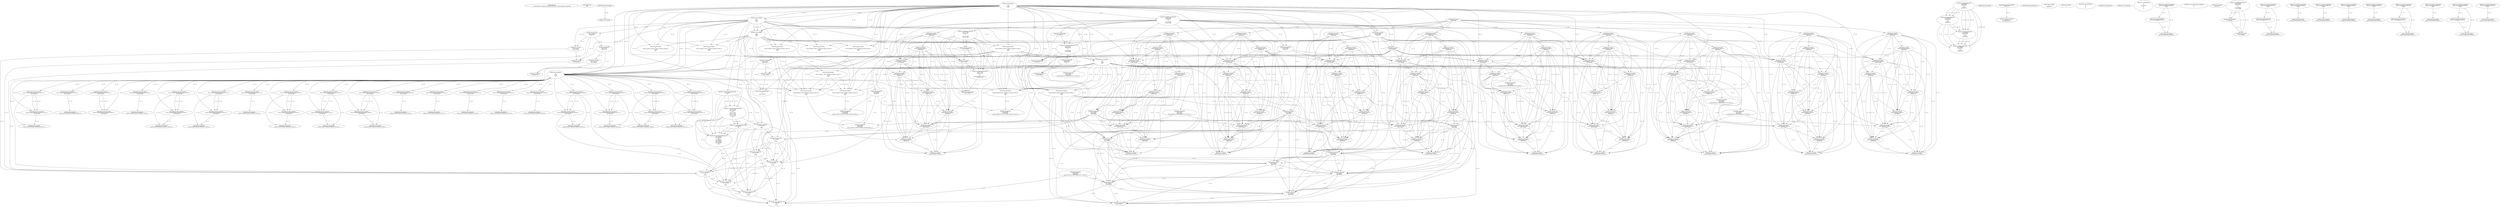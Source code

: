 // Global SCDG with merge call
digraph {
	0 [label="268454688.main
525a7094076dc7ccffe9d315859d5ca54a9c19511500e81dafc640cc14462569"]
	1 [label="268454699.Sleep
1000"]
	2 [label="268450908.GetProcessHeap
"]
	3 [label="268465424.VirtualAlloc
0
128
12288
4"]
	4 [label="268465190.RegOpenKeyExW
2147483650
268501000
0
131097
2147417172"]
	5 [label="268465223.RegQueryValueExW
2147417376
268500984
0
0
3221762048
2147417188"]
	3 -> 5 [label="(0-->5)"]
	6 [label="268465254.GetLastError
"]
	7 [label="268465263.RegCloseKey
2147417376"]
	5 -> 7 [label="(1-->1)"]
	8 [label="268465489.wsprintfW
3221762048
268500964
0"]
	3 -> 8 [label="(0-->1)"]
	5 -> 8 [label="(5-->1)"]
	9 [label="268466183.VirtualAlloc
0
1024
12288
4"]
	3 -> 9 [label="(3-->3)"]
	3 -> 9 [label="(4-->4)"]
	10 [label="268466202.VirtualAlloc
0
3596
12288
4"]
	3 -> 10 [label="(3-->3)"]
	9 -> 10 [label="(3-->3)"]
	3 -> 10 [label="(4-->4)"]
	9 -> 10 [label="(4-->4)"]
	11 [label="268466212.GetWindowsDirectoryW
3221770240
256"]
	10 -> 11 [label="(0-->1)"]
	12 [label="268466270.GetVolumeInformationW
3221770240
3221770752
256
3221771776
3221771784
3221771780
3221771264
256"]
	10 -> 12 [label="(0-->1)"]
	11 -> 12 [label="(1-->1)"]
	11 -> 12 [label="(2-->3)"]
	11 -> 12 [label="(2-->8)"]
	13 [label="268465190.RegOpenKeyExW
2147483650
268501632
0
131097
2147417172"]
	4 -> 13 [label="(1-->1)"]
	4 -> 13 [label="(4-->4)"]
	4 -> 13 [label="(5-->5)"]
	14 [label="268466376.wsprintfW
3221766144
268501204
0"]
	9 -> 14 [label="(0-->1)"]
	15 [label="268466397.lstrcatW
3221766144
3221771788"]
	9 -> 15 [label="(0-->1)"]
	14 -> 15 [label="(1-->1)"]
	16 [label="268466409.GetModuleHandleW
268501752"]
	17 [label="268466416.GetProcAddress
270536744
RtlComputeCrc32"]
	16 -> 17 [label="(0-->1)"]
	18 [label="268466432.lstrlenW
3221766144"]
	9 -> 18 [label="(0-->1)"]
	14 -> 18 [label="(1-->1)"]
	15 -> 18 [label="(1-->1)"]
	19 [label="268466449.RtlComputeCrc32
"]
	20 [label="268466481.VirtualFree
3221770240
0
32768"]
	10 -> 20 [label="(0-->1)"]
	11 -> 20 [label="(1-->1)"]
	12 -> 20 [label="(1-->1)"]
	21 [label="268464882.lstrlenW
3221762048"]
	3 -> 21 [label="(0-->1)"]
	5 -> 21 [label="(5-->1)"]
	8 -> 21 [label="(1-->1)"]
	22 [label="268464893.lstrlenW
268497860"]
	23 [label="268453932.VirtualAlloc
0
retval_lstrlenW_32895_32_retval_lstrlenW_32892_32
12288
64"]
	3 -> 23 [label="(3-->3)"]
	9 -> 23 [label="(3-->3)"]
	10 -> 23 [label="(3-->3)"]
	24 [label="268453967.lstrcpyW
0
268497976"]
	25 [label="268453974.lstrlenW
0"]
	26 [label="268464425.lstrcatW
retval_lstrlenW_32975_32
268497860"]
	22 -> 26 [label="(1-->2)"]
	27 [label="268464433.lstrcatW
retval_lstrlenW_32975_32
268500944"]
	26 -> 27 [label="(1-->1)"]
	28 [label="268464439.lstrcatW
retval_lstrlenW_32975_32
3221762048"]
	26 -> 28 [label="(1-->1)"]
	27 -> 28 [label="(1-->1)"]
	3 -> 28 [label="(0-->2)"]
	5 -> 28 [label="(5-->2)"]
	8 -> 28 [label="(1-->2)"]
	21 -> 28 [label="(1-->2)"]
	29 [label="268464447.lstrcatW
retval_lstrlenW_32975_32
268500948"]
	26 -> 29 [label="(1-->1)"]
	27 -> 29 [label="(1-->1)"]
	28 -> 29 [label="(1-->1)"]
	30 [label="268464636.VirtualAlloc
0
66
12288
64"]
	3 -> 30 [label="(3-->3)"]
	9 -> 30 [label="(3-->3)"]
	10 -> 30 [label="(3-->3)"]
	23 -> 30 [label="(3-->3)"]
	23 -> 30 [label="(4-->4)"]
	31 [label="268464679.wsprintfW
3221778432
268500964
3221774336"]
	30 -> 31 [label="(0-->1)"]
	8 -> 31 [label="(2-->2)"]
	23 -> 31 [label="(0-->3)"]
	32 [label="268464692.lstrcatW
retval_lstrlenW_32975_32
268497764"]
	26 -> 32 [label="(1-->1)"]
	27 -> 32 [label="(1-->1)"]
	28 -> 32 [label="(1-->1)"]
	29 -> 32 [label="(1-->1)"]
	33 [label="268464700.lstrcatW
retval_lstrlenW_32975_32
268500944"]
	26 -> 33 [label="(1-->1)"]
	27 -> 33 [label="(1-->1)"]
	28 -> 33 [label="(1-->1)"]
	29 -> 33 [label="(1-->1)"]
	32 -> 33 [label="(1-->1)"]
	27 -> 33 [label="(2-->2)"]
	34 [label="268464706.lstrcatW
retval_lstrlenW_32975_32
3221778432"]
	26 -> 34 [label="(1-->1)"]
	27 -> 34 [label="(1-->1)"]
	28 -> 34 [label="(1-->1)"]
	29 -> 34 [label="(1-->1)"]
	32 -> 34 [label="(1-->1)"]
	33 -> 34 [label="(1-->1)"]
	30 -> 34 [label="(0-->2)"]
	31 -> 34 [label="(1-->2)"]
	35 [label="268464714.lstrcatW
retval_lstrlenW_32975_32
268500948"]
	26 -> 35 [label="(1-->1)"]
	27 -> 35 [label="(1-->1)"]
	28 -> 35 [label="(1-->1)"]
	29 -> 35 [label="(1-->1)"]
	32 -> 35 [label="(1-->1)"]
	33 -> 35 [label="(1-->1)"]
	34 -> 35 [label="(1-->1)"]
	29 -> 35 [label="(2-->2)"]
	36 [label="268464726.VirtualFree
3221778432
0
32768"]
	30 -> 36 [label="(0-->1)"]
	31 -> 36 [label="(1-->1)"]
	34 -> 36 [label="(2-->1)"]
	20 -> 36 [label="(3-->3)"]
	37 [label="268464767.lstrlenW
retval_lstrlenW_32975_32"]
	26 -> 37 [label="(1-->1)"]
	27 -> 37 [label="(1-->1)"]
	28 -> 37 [label="(1-->1)"]
	29 -> 37 [label="(1-->1)"]
	32 -> 37 [label="(1-->1)"]
	33 -> 37 [label="(1-->1)"]
	34 -> 37 [label="(1-->1)"]
	35 -> 37 [label="(1-->1)"]
	38 [label="268453998.CreateMutexW
0
0
0"]
	39 [label="268454010.GetLastError
"]
	40 [label="268454017.GetLastError
"]
	41 [label="268454043.VirtualFree
3221774336
0
32768"]
	23 -> 41 [label="(0-->1)"]
	31 -> 41 [label="(3-->1)"]
	20 -> 41 [label="(3-->3)"]
	36 -> 41 [label="(3-->3)"]
	42 [label="268467629.VirtualFree
3221762048
0
32768"]
	3 -> 42 [label="(0-->1)"]
	5 -> 42 [label="(5-->1)"]
	8 -> 42 [label="(1-->1)"]
	21 -> 42 [label="(1-->1)"]
	28 -> 42 [label="(2-->1)"]
	20 -> 42 [label="(3-->3)"]
	36 -> 42 [label="(3-->3)"]
	41 -> 42 [label="(3-->3)"]
	43 [label="268467737.VirtualFree
3221766144
0
32768"]
	9 -> 43 [label="(0-->1)"]
	14 -> 43 [label="(1-->1)"]
	15 -> 43 [label="(1-->1)"]
	18 -> 43 [label="(1-->1)"]
	20 -> 43 [label="(3-->3)"]
	36 -> 43 [label="(3-->3)"]
	41 -> 43 [label="(3-->3)"]
	42 -> 43 [label="(3-->3)"]
	44 [label="268454737.CreateThread
0
0
268447024
0
0
0"]
	45 [label="268454761.WaitForSingleObject
retval_CreateThread_33992_32
5000"]
	46 [label="268454780.TerminateThread
retval_CreateThread_33992_32
0"]
	45 -> 46 [label="(1-->1)"]
	47 [label="268454790.CloseHandle
retval_CreateThread_33992_32"]
	45 -> 47 [label="(1-->1)"]
	46 -> 47 [label="(1-->1)"]
	48 [label="268454450.CreateToolhelp32Snapshot
2
0"]
	49 [label="268454476.VirtualAlloc
0
556
12288
4"]
	3 -> 49 [label="(3-->3)"]
	9 -> 49 [label="(3-->3)"]
	10 -> 49 [label="(3-->3)"]
	23 -> 49 [label="(3-->3)"]
	30 -> 49 [label="(3-->3)"]
	3 -> 49 [label="(4-->4)"]
	9 -> 49 [label="(4-->4)"]
	10 -> 49 [label="(4-->4)"]
	50 [label="268454501.Process32FirstW
retval_CreateToolhelp32Snapshot_34456_32
3221782528"]
	49 -> 50 [label="(0-->2)"]
	51 [label="268454533.lstrcmpiW
"]
	2 -> 51 [label="(0-->0)"]
	52 [label="268454602.Process32NextW
retval_CreateToolhelp32Snapshot_34456_32
3221782528"]
	50 -> 52 [label="(1-->1)"]
	49 -> 52 [label="(0-->2)"]
	50 -> 52 [label="(2-->2)"]
	53 [label="268454627.VirtualFree
3221782528
0
32768"]
	49 -> 53 [label="(0-->1)"]
	50 -> 53 [label="(2-->1)"]
	52 -> 53 [label="(2-->1)"]
	20 -> 53 [label="(3-->3)"]
	36 -> 53 [label="(3-->3)"]
	41 -> 53 [label="(3-->3)"]
	42 -> 53 [label="(3-->3)"]
	43 -> 53 [label="(3-->3)"]
	54 [label="268454634.CloseHandle
retval_CreateToolhelp32Snapshot_34456_32"]
	50 -> 54 [label="(1-->1)"]
	52 -> 54 [label="(1-->1)"]
	55 [label="268465190.RegOpenKeyExW
2147483650
268501000
0
131097
2147417052"]
	4 -> 55 [label="(1-->1)"]
	13 -> 55 [label="(1-->1)"]
	4 -> 55 [label="(2-->2)"]
	4 -> 55 [label="(4-->4)"]
	13 -> 55 [label="(4-->4)"]
	56 [label="268465223.RegQueryValueExW
2147417376
268500984
0
0
3221786624
2147417068"]
	5 -> 56 [label="(1-->1)"]
	7 -> 56 [label="(1-->1)"]
	5 -> 56 [label="(2-->2)"]
	57 [label="268465239.RegCloseKey
2147417376"]
	5 -> 57 [label="(1-->1)"]
	7 -> 57 [label="(1-->1)"]
	56 -> 57 [label="(1-->1)"]
	58 [label="268465489.wsprintfW
3221786624
268501104
0"]
	56 -> 58 [label="(5-->1)"]
	59 [label="268466212.GetWindowsDirectoryW
3221794816
256"]
	11 -> 59 [label="(2-->2)"]
	12 -> 59 [label="(3-->2)"]
	12 -> 59 [label="(8-->2)"]
	60 [label="268466270.GetVolumeInformationW
3221794816
3221795328
256
3221796352
3221796360
3221796356
3221795840
256"]
	59 -> 60 [label="(1-->1)"]
	11 -> 60 [label="(2-->3)"]
	12 -> 60 [label="(3-->3)"]
	12 -> 60 [label="(8-->3)"]
	59 -> 60 [label="(2-->3)"]
	11 -> 60 [label="(2-->8)"]
	12 -> 60 [label="(3-->8)"]
	12 -> 60 [label="(8-->8)"]
	59 -> 60 [label="(2-->8)"]
	61 [label="268465190.RegOpenKeyExW
2147483650
268501632
0
131097
2147417052"]
	4 -> 61 [label="(1-->1)"]
	13 -> 61 [label="(1-->1)"]
	55 -> 61 [label="(1-->1)"]
	13 -> 61 [label="(2-->2)"]
	4 -> 61 [label="(4-->4)"]
	13 -> 61 [label="(4-->4)"]
	55 -> 61 [label="(4-->4)"]
	55 -> 61 [label="(5-->5)"]
	62 [label="268466376.wsprintfW
3221790720
268501204
0"]
	14 -> 62 [label="(2-->2)"]
	63 [label="268466397.lstrcatW
3221790720
3221796364"]
	62 -> 63 [label="(1-->1)"]
	64 [label="268466432.lstrlenW
3221790720"]
	62 -> 64 [label="(1-->1)"]
	63 -> 64 [label="(1-->1)"]
	65 [label="268466481.VirtualFree
3221794816
0
32768"]
	59 -> 65 [label="(1-->1)"]
	60 -> 65 [label="(1-->1)"]
	20 -> 65 [label="(3-->3)"]
	36 -> 65 [label="(3-->3)"]
	41 -> 65 [label="(3-->3)"]
	42 -> 65 [label="(3-->3)"]
	43 -> 65 [label="(3-->3)"]
	53 -> 65 [label="(3-->3)"]
	66 [label="268464882.lstrlenW
3221786624"]
	56 -> 66 [label="(5-->1)"]
	58 -> 66 [label="(1-->1)"]
	67 [label="268452641.VirtualAlloc
0
retval_lstrlenW_39956_32_retval_lstrlenW_39958_32
12288
64"]
	3 -> 67 [label="(3-->3)"]
	9 -> 67 [label="(3-->3)"]
	10 -> 67 [label="(3-->3)"]
	23 -> 67 [label="(3-->3)"]
	30 -> 67 [label="(3-->3)"]
	49 -> 67 [label="(3-->3)"]
	23 -> 67 [label="(4-->4)"]
	30 -> 67 [label="(4-->4)"]
	68 [label="268464425.lstrcatW
3221798912
268497860"]
	67 -> 68 [label="(0-->1)"]
	22 -> 68 [label="(1-->2)"]
	26 -> 68 [label="(2-->2)"]
	69 [label="268464433.lstrcatW
3221798912
268500944"]
	67 -> 69 [label="(0-->1)"]
	68 -> 69 [label="(1-->1)"]
	27 -> 69 [label="(2-->2)"]
	33 -> 69 [label="(2-->2)"]
	70 [label="268464439.lstrcatW
3221798912
3221786624"]
	67 -> 70 [label="(0-->1)"]
	68 -> 70 [label="(1-->1)"]
	69 -> 70 [label="(1-->1)"]
	56 -> 70 [label="(5-->2)"]
	58 -> 70 [label="(1-->2)"]
	66 -> 70 [label="(1-->2)"]
	71 [label="268464447.lstrcatW
3221798912
268500948"]
	67 -> 71 [label="(0-->1)"]
	68 -> 71 [label="(1-->1)"]
	69 -> 71 [label="(1-->1)"]
	70 -> 71 [label="(1-->1)"]
	29 -> 71 [label="(2-->2)"]
	35 -> 71 [label="(2-->2)"]
	72 [label="268464662.wsprintfW
3221803008
268500952
unconstrained_ret_RtlComputeCrc32_39945_32"]
	73 [label="268464692.lstrcatW
3221798912
268497764"]
	67 -> 73 [label="(0-->1)"]
	68 -> 73 [label="(1-->1)"]
	69 -> 73 [label="(1-->1)"]
	70 -> 73 [label="(1-->1)"]
	71 -> 73 [label="(1-->1)"]
	32 -> 73 [label="(2-->2)"]
	74 [label="268464700.lstrcatW
3221798912
268500944"]
	67 -> 74 [label="(0-->1)"]
	68 -> 74 [label="(1-->1)"]
	69 -> 74 [label="(1-->1)"]
	70 -> 74 [label="(1-->1)"]
	71 -> 74 [label="(1-->1)"]
	73 -> 74 [label="(1-->1)"]
	27 -> 74 [label="(2-->2)"]
	33 -> 74 [label="(2-->2)"]
	69 -> 74 [label="(2-->2)"]
	75 [label="268464706.lstrcatW
3221798912
3221803008"]
	67 -> 75 [label="(0-->1)"]
	68 -> 75 [label="(1-->1)"]
	69 -> 75 [label="(1-->1)"]
	70 -> 75 [label="(1-->1)"]
	71 -> 75 [label="(1-->1)"]
	73 -> 75 [label="(1-->1)"]
	74 -> 75 [label="(1-->1)"]
	72 -> 75 [label="(1-->2)"]
	76 [label="268464714.lstrcatW
3221798912
268500948"]
	67 -> 76 [label="(0-->1)"]
	68 -> 76 [label="(1-->1)"]
	69 -> 76 [label="(1-->1)"]
	70 -> 76 [label="(1-->1)"]
	71 -> 76 [label="(1-->1)"]
	73 -> 76 [label="(1-->1)"]
	74 -> 76 [label="(1-->1)"]
	75 -> 76 [label="(1-->1)"]
	29 -> 76 [label="(2-->2)"]
	35 -> 76 [label="(2-->2)"]
	71 -> 76 [label="(2-->2)"]
	77 [label="268464726.VirtualFree
3221803008
0
32768"]
	72 -> 77 [label="(1-->1)"]
	75 -> 77 [label="(2-->1)"]
	20 -> 77 [label="(3-->3)"]
	36 -> 77 [label="(3-->3)"]
	41 -> 77 [label="(3-->3)"]
	42 -> 77 [label="(3-->3)"]
	43 -> 77 [label="(3-->3)"]
	53 -> 77 [label="(3-->3)"]
	65 -> 77 [label="(3-->3)"]
	78 [label="268464767.lstrlenW
3221798912"]
	67 -> 78 [label="(0-->1)"]
	68 -> 78 [label="(1-->1)"]
	69 -> 78 [label="(1-->1)"]
	70 -> 78 [label="(1-->1)"]
	71 -> 78 [label="(1-->1)"]
	73 -> 78 [label="(1-->1)"]
	74 -> 78 [label="(1-->1)"]
	75 -> 78 [label="(1-->1)"]
	76 -> 78 [label="(1-->1)"]
	79 [label="268452707.lstrlenW
268497912"]
	80 [label="268464662.wsprintfW
3221778432
268500952
unconstrained_ret_RtlComputeCrc32_32862_32"]
	30 -> 80 [label="(0-->1)"]
	81 [label="268454602.Process32NextW
retval_CreateToolhelp32Snapshot_40363_32
3221782528"]
	49 -> 81 [label="(0-->2)"]
	82 [label="268454634.CloseHandle
retval_CreateToolhelp32Snapshot_40363_32"]
	81 -> 82 [label="(1-->1)"]
	83 [label="268465489.wsprintfW
3221786624
268500964
0"]
	8 -> 83 [label="(2-->2)"]
	84 [label="268465223.RegQueryValueExW
3221796364
268501592
0
0
3221796364
2147417068"]
	85 [label="268465239.RegCloseKey
3221796364"]
	84 -> 85 [label="(1-->1)"]
	84 -> 85 [label="(5-->1)"]
	86 [label="268466320.lstrlenW
3221796364"]
	84 -> 86 [label="(1-->1)"]
	84 -> 86 [label="(5-->1)"]
	85 -> 86 [label="(1-->1)"]
	87 [label="268452641.VirtualAlloc
0
retval_lstrlenW_45102_32_retval_lstrlenW_45100_32
12288
64"]
	3 -> 87 [label="(3-->3)"]
	9 -> 87 [label="(3-->3)"]
	10 -> 87 [label="(3-->3)"]
	23 -> 87 [label="(3-->3)"]
	30 -> 87 [label="(3-->3)"]
	49 -> 87 [label="(3-->3)"]
	23 -> 87 [label="(4-->4)"]
	30 -> 87 [label="(4-->4)"]
	88 [label="268464679.wsprintfW
3221803008
268500964
retval_lstrlenW_45102_32_retval_lstrlenW_45100_32"]
	8 -> 88 [label="(2-->2)"]
	83 -> 88 [label="(2-->2)"]
	87 -> 88 [label="(2-->3)"]
	89 [label="268453967.lstrcpyW
3221774336
268497976"]
	23 -> 89 [label="(0-->1)"]
	90 [label="268453974.lstrlenW
3221774336"]
	23 -> 90 [label="(0-->1)"]
	89 -> 90 [label="(1-->1)"]
	91 [label="268464425.lstrcatW
retval_lstrlenW_32935_32
268497860"]
	22 -> 91 [label="(1-->2)"]
	92 [label="268464433.lstrcatW
retval_lstrlenW_32935_32
268500944"]
	91 -> 92 [label="(1-->1)"]
	93 [label="268464439.lstrcatW
retval_lstrlenW_32935_32
3221762048"]
	91 -> 93 [label="(1-->1)"]
	92 -> 93 [label="(1-->1)"]
	3 -> 93 [label="(0-->2)"]
	5 -> 93 [label="(5-->2)"]
	8 -> 93 [label="(1-->2)"]
	21 -> 93 [label="(1-->2)"]
	94 [label="268464447.lstrcatW
retval_lstrlenW_32935_32
268500948"]
	91 -> 94 [label="(1-->1)"]
	92 -> 94 [label="(1-->1)"]
	93 -> 94 [label="(1-->1)"]
	95 [label="268464692.lstrcatW
retval_lstrlenW_32935_32
268497764"]
	91 -> 95 [label="(1-->1)"]
	92 -> 95 [label="(1-->1)"]
	93 -> 95 [label="(1-->1)"]
	94 -> 95 [label="(1-->1)"]
	96 [label="268464700.lstrcatW
retval_lstrlenW_32935_32
268500944"]
	91 -> 96 [label="(1-->1)"]
	92 -> 96 [label="(1-->1)"]
	93 -> 96 [label="(1-->1)"]
	94 -> 96 [label="(1-->1)"]
	95 -> 96 [label="(1-->1)"]
	92 -> 96 [label="(2-->2)"]
	97 [label="268464706.lstrcatW
retval_lstrlenW_32935_32
3221778432"]
	91 -> 97 [label="(1-->1)"]
	92 -> 97 [label="(1-->1)"]
	93 -> 97 [label="(1-->1)"]
	94 -> 97 [label="(1-->1)"]
	95 -> 97 [label="(1-->1)"]
	96 -> 97 [label="(1-->1)"]
	30 -> 97 [label="(0-->2)"]
	80 -> 97 [label="(1-->2)"]
	98 [label="268464714.lstrcatW
retval_lstrlenW_32935_32
268500948"]
	91 -> 98 [label="(1-->1)"]
	92 -> 98 [label="(1-->1)"]
	93 -> 98 [label="(1-->1)"]
	94 -> 98 [label="(1-->1)"]
	95 -> 98 [label="(1-->1)"]
	96 -> 98 [label="(1-->1)"]
	97 -> 98 [label="(1-->1)"]
	94 -> 98 [label="(2-->2)"]
	99 [label="268464767.lstrlenW
retval_lstrlenW_32935_32"]
	91 -> 99 [label="(1-->1)"]
	92 -> 99 [label="(1-->1)"]
	93 -> 99 [label="(1-->1)"]
	94 -> 99 [label="(1-->1)"]
	95 -> 99 [label="(1-->1)"]
	96 -> 99 [label="(1-->1)"]
	97 -> 99 [label="(1-->1)"]
	98 -> 99 [label="(1-->1)"]
	100 [label="268453998.CreateMutexW
0
0
3221774336"]
	23 -> 100 [label="(0-->3)"]
	89 -> 100 [label="(1-->3)"]
	90 -> 100 [label="(1-->3)"]
	101 [label="268454761.WaitForSingleObject
retval_CreateThread_33787_32
5000"]
	102 [label="268454780.TerminateThread
retval_CreateThread_33787_32
0"]
	101 -> 102 [label="(1-->1)"]
	103 [label="268454790.CloseHandle
retval_CreateThread_33787_32"]
	101 -> 103 [label="(1-->1)"]
	102 -> 103 [label="(1-->1)"]
	104 [label="268454501.Process32FirstW
retval_CreateToolhelp32Snapshot_34878_32
3221782528"]
	49 -> 104 [label="(0-->2)"]
	105 [label="268454602.Process32NextW
retval_CreateToolhelp32Snapshot_34878_32
3221782528"]
	104 -> 105 [label="(1-->1)"]
	49 -> 105 [label="(0-->2)"]
	104 -> 105 [label="(2-->2)"]
	106 [label="268465489.wsprintfW
3221762048
268501104
0"]
	3 -> 106 [label="(0-->1)"]
	5 -> 106 [label="(5-->1)"]
	107 [label="268453932.VirtualAlloc
0
retval_lstrlenW_32827_32_retval_lstrlenW_32830_32
12288
64"]
	3 -> 107 [label="(3-->3)"]
	9 -> 107 [label="(3-->3)"]
	10 -> 107 [label="(3-->3)"]
	108 [label="268464425.lstrcatW
retval_lstrlenW_32844_32
268497860"]
	22 -> 108 [label="(1-->2)"]
	109 [label="268464433.lstrcatW
retval_lstrlenW_32844_32
268500944"]
	108 -> 109 [label="(1-->1)"]
	110 [label="268464439.lstrcatW
retval_lstrlenW_32844_32
3221762048"]
	108 -> 110 [label="(1-->1)"]
	109 -> 110 [label="(1-->1)"]
	3 -> 110 [label="(0-->2)"]
	5 -> 110 [label="(5-->2)"]
	21 -> 110 [label="(1-->2)"]
	106 -> 110 [label="(1-->2)"]
	111 [label="268464447.lstrcatW
retval_lstrlenW_32844_32
268500948"]
	108 -> 111 [label="(1-->1)"]
	109 -> 111 [label="(1-->1)"]
	110 -> 111 [label="(1-->1)"]
	112 [label="268464662.wsprintfW
3221778432
268500952
unconstrained_ret_RtlComputeCrc32_32811_32"]
	30 -> 112 [label="(0-->1)"]
	113 [label="268464692.lstrcatW
retval_lstrlenW_32844_32
268497764"]
	108 -> 113 [label="(1-->1)"]
	109 -> 113 [label="(1-->1)"]
	110 -> 113 [label="(1-->1)"]
	111 -> 113 [label="(1-->1)"]
	114 [label="268464700.lstrcatW
retval_lstrlenW_32844_32
268500944"]
	108 -> 114 [label="(1-->1)"]
	109 -> 114 [label="(1-->1)"]
	110 -> 114 [label="(1-->1)"]
	111 -> 114 [label="(1-->1)"]
	113 -> 114 [label="(1-->1)"]
	109 -> 114 [label="(2-->2)"]
	115 [label="268464706.lstrcatW
retval_lstrlenW_32844_32
3221778432"]
	108 -> 115 [label="(1-->1)"]
	109 -> 115 [label="(1-->1)"]
	110 -> 115 [label="(1-->1)"]
	111 -> 115 [label="(1-->1)"]
	113 -> 115 [label="(1-->1)"]
	114 -> 115 [label="(1-->1)"]
	30 -> 115 [label="(0-->2)"]
	112 -> 115 [label="(1-->2)"]
	116 [label="268464714.lstrcatW
retval_lstrlenW_32844_32
268500948"]
	108 -> 116 [label="(1-->1)"]
	109 -> 116 [label="(1-->1)"]
	110 -> 116 [label="(1-->1)"]
	111 -> 116 [label="(1-->1)"]
	113 -> 116 [label="(1-->1)"]
	114 -> 116 [label="(1-->1)"]
	115 -> 116 [label="(1-->1)"]
	111 -> 116 [label="(2-->2)"]
	117 [label="268464767.lstrlenW
retval_lstrlenW_32844_32"]
	108 -> 117 [label="(1-->1)"]
	109 -> 117 [label="(1-->1)"]
	110 -> 117 [label="(1-->1)"]
	111 -> 117 [label="(1-->1)"]
	113 -> 117 [label="(1-->1)"]
	114 -> 117 [label="(1-->1)"]
	115 -> 117 [label="(1-->1)"]
	116 -> 117 [label="(1-->1)"]
	118 [label="268454761.WaitForSingleObject
retval_CreateThread_33159_32
5000"]
	119 [label="268454790.CloseHandle
retval_CreateThread_33159_32"]
	118 -> 119 [label="(1-->1)"]
	120 [label="268454602.Process32NextW
retval_CreateToolhelp32Snapshot_33354_32
3221782528"]
	49 -> 120 [label="(0-->2)"]
	121 [label="268454634.CloseHandle
retval_CreateToolhelp32Snapshot_33354_32"]
	120 -> 121 [label="(1-->1)"]
	122 [label="268452641.VirtualAlloc
0
retval_lstrlenW_45046_32_retval_lstrlenW_45044_32
12288
64"]
	3 -> 122 [label="(3-->3)"]
	9 -> 122 [label="(3-->3)"]
	10 -> 122 [label="(3-->3)"]
	30 -> 122 [label="(3-->3)"]
	49 -> 122 [label="(3-->3)"]
	107 -> 122 [label="(3-->3)"]
	30 -> 122 [label="(4-->4)"]
	107 -> 122 [label="(4-->4)"]
	123 [label="268464679.wsprintfW
3221803008
268500964
retval_lstrlenW_45046_32_retval_lstrlenW_45044_32"]
	83 -> 123 [label="(2-->2)"]
	122 -> 123 [label="(2-->3)"]
	124 [label="268454761.WaitForSingleObject
retval_CreateThread_34033_32
5000"]
	125 [label="268454790.CloseHandle
retval_CreateThread_34033_32"]
	124 -> 125 [label="(1-->1)"]
	126 [label="268454501.Process32FirstW
retval_CreateToolhelp32Snapshot_34534_32
3221782528"]
	49 -> 126 [label="(0-->2)"]
	127 [label="268454602.Process32NextW
retval_CreateToolhelp32Snapshot_34534_32
3221782528"]
	126 -> 127 [label="(1-->1)"]
	49 -> 127 [label="(0-->2)"]
	126 -> 127 [label="(2-->2)"]
	128 [label="268454634.CloseHandle
retval_CreateToolhelp32Snapshot_34534_32"]
	126 -> 128 [label="(1-->1)"]
	127 -> 128 [label="(1-->1)"]
	129 [label="268452641.VirtualAlloc
0
retval_lstrlenW_43623_32_retval_lstrlenW_43625_32
12288
64"]
	3 -> 129 [label="(3-->3)"]
	9 -> 129 [label="(3-->3)"]
	10 -> 129 [label="(3-->3)"]
	30 -> 129 [label="(3-->3)"]
	49 -> 129 [label="(3-->3)"]
	107 -> 129 [label="(3-->3)"]
	30 -> 129 [label="(4-->4)"]
	107 -> 129 [label="(4-->4)"]
	130 [label="268464679.wsprintfW
3221803008
268500964
retval_lstrlenW_43623_32_retval_lstrlenW_43625_32"]
	31 -> 130 [label="(2-->2)"]
	83 -> 130 [label="(2-->2)"]
	129 -> 130 [label="(2-->3)"]
	131 [label="268465223.RegQueryValueExW
3221771788
268501592
0
0
3221771788
2147417188"]
	5 -> 131 [label="(6-->6)"]
	132 [label="268465239.RegCloseKey
3221771788"]
	131 -> 132 [label="(1-->1)"]
	131 -> 132 [label="(5-->1)"]
	133 [label="268466320.lstrlenW
3221771788"]
	131 -> 133 [label="(1-->1)"]
	131 -> 133 [label="(5-->1)"]
	132 -> 133 [label="(1-->1)"]
	134 [label="268465223.RegQueryValueExW
3221771788
268501728
0
0
retval_lstrlenW_32790_32
2147417188"]
	131 -> 134 [label="(1-->1)"]
	131 -> 134 [label="(5-->1)"]
	132 -> 134 [label="(1-->1)"]
	133 -> 134 [label="(1-->1)"]
	131 -> 134 [label="(6-->6)"]
	135 [label="268465263.RegCloseKey
3221771788"]
	131 -> 135 [label="(1-->1)"]
	131 -> 135 [label="(5-->1)"]
	132 -> 135 [label="(1-->1)"]
	133 -> 135 [label="(1-->1)"]
	134 -> 135 [label="(1-->1)"]
	136 [label="268453932.VirtualAlloc
0
retval_lstrlenW_32835_32_retval_lstrlenW_32834_32
12288
64"]
	3 -> 136 [label="(3-->3)"]
	9 -> 136 [label="(3-->3)"]
	10 -> 136 [label="(3-->3)"]
	137 [label="268464425.lstrcatW
retval_lstrlenW_32914_32
268497860"]
	22 -> 137 [label="(1-->2)"]
	138 [label="268464433.lstrcatW
retval_lstrlenW_32914_32
268500944"]
	137 -> 138 [label="(1-->1)"]
	139 [label="268464439.lstrcatW
retval_lstrlenW_32914_32
3221762048"]
	137 -> 139 [label="(1-->1)"]
	138 -> 139 [label="(1-->1)"]
	3 -> 139 [label="(0-->2)"]
	8 -> 139 [label="(1-->2)"]
	21 -> 139 [label="(1-->2)"]
	140 [label="268464447.lstrcatW
retval_lstrlenW_32914_32
268500948"]
	137 -> 140 [label="(1-->1)"]
	138 -> 140 [label="(1-->1)"]
	139 -> 140 [label="(1-->1)"]
	141 [label="268464662.wsprintfW
3221778432
268500952
unconstrained_ret_RtlComputeCrc32_32821_32"]
	30 -> 141 [label="(0-->1)"]
	142 [label="268464692.lstrcatW
retval_lstrlenW_32914_32
268497764"]
	137 -> 142 [label="(1-->1)"]
	138 -> 142 [label="(1-->1)"]
	139 -> 142 [label="(1-->1)"]
	140 -> 142 [label="(1-->1)"]
	143 [label="268464700.lstrcatW
retval_lstrlenW_32914_32
268500944"]
	137 -> 143 [label="(1-->1)"]
	138 -> 143 [label="(1-->1)"]
	139 -> 143 [label="(1-->1)"]
	140 -> 143 [label="(1-->1)"]
	142 -> 143 [label="(1-->1)"]
	138 -> 143 [label="(2-->2)"]
	144 [label="268464706.lstrcatW
retval_lstrlenW_32914_32
3221778432"]
	137 -> 144 [label="(1-->1)"]
	138 -> 144 [label="(1-->1)"]
	139 -> 144 [label="(1-->1)"]
	140 -> 144 [label="(1-->1)"]
	142 -> 144 [label="(1-->1)"]
	143 -> 144 [label="(1-->1)"]
	30 -> 144 [label="(0-->2)"]
	141 -> 144 [label="(1-->2)"]
	145 [label="268464714.lstrcatW
retval_lstrlenW_32914_32
268500948"]
	137 -> 145 [label="(1-->1)"]
	138 -> 145 [label="(1-->1)"]
	139 -> 145 [label="(1-->1)"]
	140 -> 145 [label="(1-->1)"]
	142 -> 145 [label="(1-->1)"]
	143 -> 145 [label="(1-->1)"]
	144 -> 145 [label="(1-->1)"]
	140 -> 145 [label="(2-->2)"]
	146 [label="268464767.lstrlenW
retval_lstrlenW_32914_32"]
	137 -> 146 [label="(1-->1)"]
	138 -> 146 [label="(1-->1)"]
	139 -> 146 [label="(1-->1)"]
	140 -> 146 [label="(1-->1)"]
	142 -> 146 [label="(1-->1)"]
	143 -> 146 [label="(1-->1)"]
	144 -> 146 [label="(1-->1)"]
	145 -> 146 [label="(1-->1)"]
	147 [label="268454501.Process32FirstW
retval_CreateToolhelp32Snapshot_33069_32
3221782528"]
	49 -> 147 [label="(0-->2)"]
	148 [label="268454602.Process32NextW
retval_CreateToolhelp32Snapshot_33069_32
3221782528"]
	147 -> 148 [label="(1-->1)"]
	49 -> 148 [label="(0-->2)"]
	147 -> 148 [label="(2-->2)"]
	149 [label="268454634.CloseHandle
retval_CreateToolhelp32Snapshot_33069_32"]
	147 -> 149 [label="(1-->1)"]
	148 -> 149 [label="(1-->1)"]
	150 [label="268454501.Process32FirstW
retval_CreateToolhelp32Snapshot_33237_32
3221782528"]
	49 -> 150 [label="(0-->2)"]
	151 [label="268454602.Process32NextW
retval_CreateToolhelp32Snapshot_33237_32
3221782528"]
	150 -> 151 [label="(1-->1)"]
	49 -> 151 [label="(0-->2)"]
	150 -> 151 [label="(2-->2)"]
	152 [label="268454634.CloseHandle
retval_CreateToolhelp32Snapshot_33237_32"]
	150 -> 152 [label="(1-->1)"]
	151 -> 152 [label="(1-->1)"]
	153 [label="268454761.WaitForSingleObject
retval_CreateThread_33064_32
5000"]
	154 [label="268454790.CloseHandle
retval_CreateThread_33064_32"]
	153 -> 154 [label="(1-->1)"]
	155 [label="268454602.Process32NextW
retval_CreateToolhelp32Snapshot_33312_32
3221782528"]
	49 -> 155 [label="(0-->2)"]
	156 [label="268454634.CloseHandle
retval_CreateToolhelp32Snapshot_33312_32"]
	155 -> 156 [label="(1-->1)"]
	157 [label="268453932.VirtualAlloc
0
retval_lstrlenW_32836_32_retval_lstrlenW_32837_32
12288
64"]
	3 -> 157 [label="(3-->3)"]
	9 -> 157 [label="(3-->3)"]
	10 -> 157 [label="(3-->3)"]
	158 [label="268464425.lstrcatW
retval_lstrlenW_32873_32
268497860"]
	22 -> 158 [label="(1-->2)"]
	159 [label="268464433.lstrcatW
retval_lstrlenW_32873_32
268500944"]
	158 -> 159 [label="(1-->1)"]
	160 [label="268464439.lstrcatW
retval_lstrlenW_32873_32
3221762048"]
	158 -> 160 [label="(1-->1)"]
	159 -> 160 [label="(1-->1)"]
	3 -> 160 [label="(0-->2)"]
	5 -> 160 [label="(5-->2)"]
	8 -> 160 [label="(1-->2)"]
	21 -> 160 [label="(1-->2)"]
	161 [label="268464447.lstrcatW
retval_lstrlenW_32873_32
268500948"]
	158 -> 161 [label="(1-->1)"]
	159 -> 161 [label="(1-->1)"]
	160 -> 161 [label="(1-->1)"]
	162 [label="268464692.lstrcatW
retval_lstrlenW_32873_32
268497764"]
	158 -> 162 [label="(1-->1)"]
	159 -> 162 [label="(1-->1)"]
	160 -> 162 [label="(1-->1)"]
	161 -> 162 [label="(1-->1)"]
	163 [label="268464700.lstrcatW
retval_lstrlenW_32873_32
268500944"]
	158 -> 163 [label="(1-->1)"]
	159 -> 163 [label="(1-->1)"]
	160 -> 163 [label="(1-->1)"]
	161 -> 163 [label="(1-->1)"]
	162 -> 163 [label="(1-->1)"]
	159 -> 163 [label="(2-->2)"]
	164 [label="268464706.lstrcatW
retval_lstrlenW_32873_32
3221778432"]
	158 -> 164 [label="(1-->1)"]
	159 -> 164 [label="(1-->1)"]
	160 -> 164 [label="(1-->1)"]
	161 -> 164 [label="(1-->1)"]
	162 -> 164 [label="(1-->1)"]
	163 -> 164 [label="(1-->1)"]
	30 -> 164 [label="(0-->2)"]
	31 -> 164 [label="(1-->2)"]
	165 [label="268464714.lstrcatW
retval_lstrlenW_32873_32
268500948"]
	158 -> 165 [label="(1-->1)"]
	159 -> 165 [label="(1-->1)"]
	160 -> 165 [label="(1-->1)"]
	161 -> 165 [label="(1-->1)"]
	162 -> 165 [label="(1-->1)"]
	163 -> 165 [label="(1-->1)"]
	164 -> 165 [label="(1-->1)"]
	161 -> 165 [label="(2-->2)"]
	166 [label="268464767.lstrlenW
retval_lstrlenW_32873_32"]
	158 -> 166 [label="(1-->1)"]
	159 -> 166 [label="(1-->1)"]
	160 -> 166 [label="(1-->1)"]
	161 -> 166 [label="(1-->1)"]
	162 -> 166 [label="(1-->1)"]
	163 -> 166 [label="(1-->1)"]
	164 -> 166 [label="(1-->1)"]
	165 -> 166 [label="(1-->1)"]
	167 [label="268454501.Process32FirstW
retval_CreateToolhelp32Snapshot_33166_32
3221782528"]
	49 -> 167 [label="(0-->2)"]
	168 [label="268454602.Process32NextW
retval_CreateToolhelp32Snapshot_33166_32
3221782528"]
	167 -> 168 [label="(1-->1)"]
	49 -> 168 [label="(0-->2)"]
	167 -> 168 [label="(2-->2)"]
	169 [label="268454634.CloseHandle
retval_CreateToolhelp32Snapshot_33166_32"]
	167 -> 169 [label="(1-->1)"]
	168 -> 169 [label="(1-->1)"]
	170 [label="268453932.VirtualAlloc
0
retval_lstrlenW_32833_32_retval_lstrlenW_32832_32
12288
64"]
	3 -> 170 [label="(3-->3)"]
	9 -> 170 [label="(3-->3)"]
	10 -> 170 [label="(3-->3)"]
	171 [label="268464425.lstrcatW
retval_lstrlenW_32857_32
268497860"]
	22 -> 171 [label="(1-->2)"]
	172 [label="268464433.lstrcatW
retval_lstrlenW_32857_32
268500944"]
	171 -> 172 [label="(1-->1)"]
	173 [label="268464439.lstrcatW
retval_lstrlenW_32857_32
3221762048"]
	171 -> 173 [label="(1-->1)"]
	172 -> 173 [label="(1-->1)"]
	3 -> 173 [label="(0-->2)"]
	5 -> 173 [label="(5-->2)"]
	21 -> 173 [label="(1-->2)"]
	106 -> 173 [label="(1-->2)"]
	174 [label="268464447.lstrcatW
retval_lstrlenW_32857_32
268500948"]
	171 -> 174 [label="(1-->1)"]
	172 -> 174 [label="(1-->1)"]
	173 -> 174 [label="(1-->1)"]
	175 [label="268464692.lstrcatW
retval_lstrlenW_32857_32
268497764"]
	171 -> 175 [label="(1-->1)"]
	172 -> 175 [label="(1-->1)"]
	173 -> 175 [label="(1-->1)"]
	174 -> 175 [label="(1-->1)"]
	176 [label="268464700.lstrcatW
retval_lstrlenW_32857_32
268500944"]
	171 -> 176 [label="(1-->1)"]
	172 -> 176 [label="(1-->1)"]
	173 -> 176 [label="(1-->1)"]
	174 -> 176 [label="(1-->1)"]
	175 -> 176 [label="(1-->1)"]
	172 -> 176 [label="(2-->2)"]
	177 [label="268464706.lstrcatW
retval_lstrlenW_32857_32
3221778432"]
	171 -> 177 [label="(1-->1)"]
	172 -> 177 [label="(1-->1)"]
	173 -> 177 [label="(1-->1)"]
	174 -> 177 [label="(1-->1)"]
	175 -> 177 [label="(1-->1)"]
	176 -> 177 [label="(1-->1)"]
	30 -> 177 [label="(0-->2)"]
	31 -> 177 [label="(1-->2)"]
	178 [label="268464714.lstrcatW
retval_lstrlenW_32857_32
268500948"]
	171 -> 178 [label="(1-->1)"]
	172 -> 178 [label="(1-->1)"]
	173 -> 178 [label="(1-->1)"]
	174 -> 178 [label="(1-->1)"]
	175 -> 178 [label="(1-->1)"]
	176 -> 178 [label="(1-->1)"]
	177 -> 178 [label="(1-->1)"]
	174 -> 178 [label="(2-->2)"]
	179 [label="268464767.lstrlenW
retval_lstrlenW_32857_32"]
	171 -> 179 [label="(1-->1)"]
	172 -> 179 [label="(1-->1)"]
	173 -> 179 [label="(1-->1)"]
	174 -> 179 [label="(1-->1)"]
	175 -> 179 [label="(1-->1)"]
	176 -> 179 [label="(1-->1)"]
	177 -> 179 [label="(1-->1)"]
	178 -> 179 [label="(1-->1)"]
	180 [label="268454501.Process32FirstW
retval_CreateToolhelp32Snapshot_33022_32
3221782528"]
	49 -> 180 [label="(0-->2)"]
	181 [label="268454602.Process32NextW
retval_CreateToolhelp32Snapshot_33022_32
3221782528"]
	180 -> 181 [label="(1-->1)"]
	49 -> 181 [label="(0-->2)"]
	180 -> 181 [label="(2-->2)"]
	182 [label="268454634.CloseHandle
retval_CreateToolhelp32Snapshot_33022_32"]
	180 -> 182 [label="(1-->1)"]
	181 -> 182 [label="(1-->1)"]
	183 [label="268464425.lstrcatW
retval_lstrlenW_32842_32
268497860"]
	22 -> 183 [label="(1-->2)"]
	184 [label="268464433.lstrcatW
retval_lstrlenW_32842_32
268500944"]
	183 -> 184 [label="(1-->1)"]
	185 [label="268464439.lstrcatW
retval_lstrlenW_32842_32
3221762048"]
	183 -> 185 [label="(1-->1)"]
	184 -> 185 [label="(1-->1)"]
	3 -> 185 [label="(0-->2)"]
	5 -> 185 [label="(5-->2)"]
	21 -> 185 [label="(1-->2)"]
	106 -> 185 [label="(1-->2)"]
	186 [label="268464447.lstrcatW
retval_lstrlenW_32842_32
268500948"]
	183 -> 186 [label="(1-->1)"]
	184 -> 186 [label="(1-->1)"]
	185 -> 186 [label="(1-->1)"]
	187 [label="268464692.lstrcatW
retval_lstrlenW_32842_32
268497764"]
	183 -> 187 [label="(1-->1)"]
	184 -> 187 [label="(1-->1)"]
	185 -> 187 [label="(1-->1)"]
	186 -> 187 [label="(1-->1)"]
	188 [label="268464700.lstrcatW
retval_lstrlenW_32842_32
268500944"]
	183 -> 188 [label="(1-->1)"]
	184 -> 188 [label="(1-->1)"]
	185 -> 188 [label="(1-->1)"]
	186 -> 188 [label="(1-->1)"]
	187 -> 188 [label="(1-->1)"]
	184 -> 188 [label="(2-->2)"]
	189 [label="268464706.lstrcatW
retval_lstrlenW_32842_32
3221778432"]
	183 -> 189 [label="(1-->1)"]
	184 -> 189 [label="(1-->1)"]
	185 -> 189 [label="(1-->1)"]
	186 -> 189 [label="(1-->1)"]
	187 -> 189 [label="(1-->1)"]
	188 -> 189 [label="(1-->1)"]
	30 -> 189 [label="(0-->2)"]
	112 -> 189 [label="(1-->2)"]
	190 [label="268464714.lstrcatW
retval_lstrlenW_32842_32
268500948"]
	183 -> 190 [label="(1-->1)"]
	184 -> 190 [label="(1-->1)"]
	185 -> 190 [label="(1-->1)"]
	186 -> 190 [label="(1-->1)"]
	187 -> 190 [label="(1-->1)"]
	188 -> 190 [label="(1-->1)"]
	189 -> 190 [label="(1-->1)"]
	186 -> 190 [label="(2-->2)"]
	191 [label="268464767.lstrlenW
retval_lstrlenW_32842_32"]
	183 -> 191 [label="(1-->1)"]
	184 -> 191 [label="(1-->1)"]
	185 -> 191 [label="(1-->1)"]
	186 -> 191 [label="(1-->1)"]
	187 -> 191 [label="(1-->1)"]
	188 -> 191 [label="(1-->1)"]
	189 -> 191 [label="(1-->1)"]
	190 -> 191 [label="(1-->1)"]
	192 [label="268454761.WaitForSingleObject
retval_CreateThread_33339_32
5000"]
	193 [label="268454790.CloseHandle
retval_CreateThread_33339_32"]
	192 -> 193 [label="(1-->1)"]
	194 [label="268454501.Process32FirstW
retval_CreateToolhelp32Snapshot_33447_32
3221782528"]
	49 -> 194 [label="(0-->2)"]
	195 [label="268454602.Process32NextW
retval_CreateToolhelp32Snapshot_33447_32
3221782528"]
	194 -> 195 [label="(1-->1)"]
	49 -> 195 [label="(0-->2)"]
	194 -> 195 [label="(2-->2)"]
	196 [label="268454634.CloseHandle
retval_CreateToolhelp32Snapshot_33447_32"]
	194 -> 196 [label="(1-->1)"]
	195 -> 196 [label="(1-->1)"]
	197 [label="268464662.wsprintfW
3221778432
268500952
unconstrained_ret_RtlComputeCrc32_32819_32"]
	30 -> 197 [label="(0-->1)"]
	198 [label="268454602.Process32NextW
retval_CreateToolhelp32Snapshot_33542_32
3221782528"]
	49 -> 198 [label="(0-->2)"]
	199 [label="268454634.CloseHandle
retval_CreateToolhelp32Snapshot_33542_32"]
	198 -> 199 [label="(1-->1)"]
	200 [label="268453932.VirtualAlloc
0
retval_lstrlenW_32847_32_retval_lstrlenW_32838_32
12288
64"]
	3 -> 200 [label="(3-->3)"]
	9 -> 200 [label="(3-->3)"]
	10 -> 200 [label="(3-->3)"]
	201 [label="268464425.lstrcatW
retval_lstrlenW_32881_32
268497860"]
	22 -> 201 [label="(1-->2)"]
	202 [label="268464433.lstrcatW
retval_lstrlenW_32881_32
268500944"]
	201 -> 202 [label="(1-->1)"]
	203 [label="268464439.lstrcatW
retval_lstrlenW_32881_32
3221762048"]
	201 -> 203 [label="(1-->1)"]
	202 -> 203 [label="(1-->1)"]
	3 -> 203 [label="(0-->2)"]
	5 -> 203 [label="(5-->2)"]
	21 -> 203 [label="(1-->2)"]
	106 -> 203 [label="(1-->2)"]
	204 [label="268464447.lstrcatW
retval_lstrlenW_32881_32
268500948"]
	201 -> 204 [label="(1-->1)"]
	202 -> 204 [label="(1-->1)"]
	203 -> 204 [label="(1-->1)"]
	205 [label="268464662.wsprintfW
3221778432
268500952
unconstrained_ret_RtlComputeCrc32_32828_32"]
	30 -> 205 [label="(0-->1)"]
	206 [label="268464692.lstrcatW
retval_lstrlenW_32881_32
268497764"]
	201 -> 206 [label="(1-->1)"]
	202 -> 206 [label="(1-->1)"]
	203 -> 206 [label="(1-->1)"]
	204 -> 206 [label="(1-->1)"]
	207 [label="268464700.lstrcatW
retval_lstrlenW_32881_32
268500944"]
	201 -> 207 [label="(1-->1)"]
	202 -> 207 [label="(1-->1)"]
	203 -> 207 [label="(1-->1)"]
	204 -> 207 [label="(1-->1)"]
	206 -> 207 [label="(1-->1)"]
	202 -> 207 [label="(2-->2)"]
	208 [label="268464706.lstrcatW
retval_lstrlenW_32881_32
3221778432"]
	201 -> 208 [label="(1-->1)"]
	202 -> 208 [label="(1-->1)"]
	203 -> 208 [label="(1-->1)"]
	204 -> 208 [label="(1-->1)"]
	206 -> 208 [label="(1-->1)"]
	207 -> 208 [label="(1-->1)"]
	30 -> 208 [label="(0-->2)"]
	205 -> 208 [label="(1-->2)"]
	209 [label="268464714.lstrcatW
retval_lstrlenW_32881_32
268500948"]
	201 -> 209 [label="(1-->1)"]
	202 -> 209 [label="(1-->1)"]
	203 -> 209 [label="(1-->1)"]
	204 -> 209 [label="(1-->1)"]
	206 -> 209 [label="(1-->1)"]
	207 -> 209 [label="(1-->1)"]
	208 -> 209 [label="(1-->1)"]
	204 -> 209 [label="(2-->2)"]
	210 [label="268464767.lstrlenW
retval_lstrlenW_32881_32"]
	201 -> 210 [label="(1-->1)"]
	202 -> 210 [label="(1-->1)"]
	203 -> 210 [label="(1-->1)"]
	204 -> 210 [label="(1-->1)"]
	206 -> 210 [label="(1-->1)"]
	207 -> 210 [label="(1-->1)"]
	208 -> 210 [label="(1-->1)"]
	209 -> 210 [label="(1-->1)"]
	211 [label="268454501.Process32FirstW
retval_CreateToolhelp32Snapshot_33925_32
3221782528"]
	49 -> 211 [label="(0-->2)"]
	212 [label="268454602.Process32NextW
retval_CreateToolhelp32Snapshot_33925_32
3221782528"]
	211 -> 212 [label="(1-->1)"]
	49 -> 212 [label="(0-->2)"]
	211 -> 212 [label="(2-->2)"]
	213 [label="268454634.CloseHandle
retval_CreateToolhelp32Snapshot_33925_32"]
	211 -> 213 [label="(1-->1)"]
	212 -> 213 [label="(1-->1)"]
	214 [label="268454761.WaitForSingleObject
retval_CreateThread_33105_32
5000"]
	215 [label="268454780.TerminateThread
retval_CreateThread_33105_32
0"]
	214 -> 215 [label="(1-->1)"]
	216 [label="268454790.CloseHandle
retval_CreateThread_33105_32"]
	214 -> 216 [label="(1-->1)"]
	215 -> 216 [label="(1-->1)"]
	217 [label="268454602.Process32NextW
retval_CreateToolhelp32Snapshot_33251_32
3221782528"]
	49 -> 217 [label="(0-->2)"]
	218 [label="268454634.CloseHandle
retval_CreateToolhelp32Snapshot_33251_32"]
	217 -> 218 [label="(1-->1)"]
	219 [label="268453932.VirtualAlloc
0
retval_lstrlenW_32883_32_retval_lstrlenW_32909_32
12288
64"]
	3 -> 219 [label="(3-->3)"]
	9 -> 219 [label="(3-->3)"]
	10 -> 219 [label="(3-->3)"]
	220 [label="268464425.lstrcatW
retval_lstrlenW_33041_32
268497860"]
	22 -> 220 [label="(1-->2)"]
	221 [label="268464433.lstrcatW
retval_lstrlenW_33041_32
268500944"]
	220 -> 221 [label="(1-->1)"]
	222 [label="268464439.lstrcatW
retval_lstrlenW_33041_32
3221762048"]
	220 -> 222 [label="(1-->1)"]
	221 -> 222 [label="(1-->1)"]
	3 -> 222 [label="(0-->2)"]
	5 -> 222 [label="(5-->2)"]
	8 -> 222 [label="(1-->2)"]
	21 -> 222 [label="(1-->2)"]
	223 [label="268464447.lstrcatW
retval_lstrlenW_33041_32
268500948"]
	220 -> 223 [label="(1-->1)"]
	221 -> 223 [label="(1-->1)"]
	222 -> 223 [label="(1-->1)"]
	224 [label="268464692.lstrcatW
retval_lstrlenW_33041_32
268497764"]
	220 -> 224 [label="(1-->1)"]
	221 -> 224 [label="(1-->1)"]
	222 -> 224 [label="(1-->1)"]
	223 -> 224 [label="(1-->1)"]
	225 [label="268464700.lstrcatW
retval_lstrlenW_33041_32
268500944"]
	220 -> 225 [label="(1-->1)"]
	221 -> 225 [label="(1-->1)"]
	222 -> 225 [label="(1-->1)"]
	223 -> 225 [label="(1-->1)"]
	224 -> 225 [label="(1-->1)"]
	221 -> 225 [label="(2-->2)"]
	226 [label="268464706.lstrcatW
retval_lstrlenW_33041_32
3221778432"]
	220 -> 226 [label="(1-->1)"]
	221 -> 226 [label="(1-->1)"]
	222 -> 226 [label="(1-->1)"]
	223 -> 226 [label="(1-->1)"]
	224 -> 226 [label="(1-->1)"]
	225 -> 226 [label="(1-->1)"]
	30 -> 226 [label="(0-->2)"]
	31 -> 226 [label="(1-->2)"]
	227 [label="268464714.lstrcatW
retval_lstrlenW_33041_32
268500948"]
	220 -> 227 [label="(1-->1)"]
	221 -> 227 [label="(1-->1)"]
	222 -> 227 [label="(1-->1)"]
	223 -> 227 [label="(1-->1)"]
	224 -> 227 [label="(1-->1)"]
	225 -> 227 [label="(1-->1)"]
	226 -> 227 [label="(1-->1)"]
	223 -> 227 [label="(2-->2)"]
	228 [label="268464767.lstrlenW
retval_lstrlenW_33041_32"]
	220 -> 228 [label="(1-->1)"]
	221 -> 228 [label="(1-->1)"]
	222 -> 228 [label="(1-->1)"]
	223 -> 228 [label="(1-->1)"]
	224 -> 228 [label="(1-->1)"]
	225 -> 228 [label="(1-->1)"]
	226 -> 228 [label="(1-->1)"]
	227 -> 228 [label="(1-->1)"]
	229 [label="268454761.WaitForSingleObject
retval_CreateThread_34201_32
5000"]
	230 [label="268454790.CloseHandle
retval_CreateThread_34201_32"]
	229 -> 230 [label="(1-->1)"]
	231 [label="268454602.Process32NextW
retval_CreateToolhelp32Snapshot_34474_32
3221782528"]
	49 -> 231 [label="(0-->2)"]
	232 [label="268454634.CloseHandle
retval_CreateToolhelp32Snapshot_34474_32"]
	231 -> 232 [label="(1-->1)"]
	233 [label="268464425.lstrcatW
retval_lstrlenW_32860_32
268497860"]
	22 -> 233 [label="(1-->2)"]
	234 [label="268464433.lstrcatW
retval_lstrlenW_32860_32
268500944"]
	233 -> 234 [label="(1-->1)"]
	235 [label="268464439.lstrcatW
retval_lstrlenW_32860_32
3221762048"]
	233 -> 235 [label="(1-->1)"]
	234 -> 235 [label="(1-->1)"]
	3 -> 235 [label="(0-->2)"]
	8 -> 235 [label="(1-->2)"]
	21 -> 235 [label="(1-->2)"]
	236 [label="268464447.lstrcatW
retval_lstrlenW_32860_32
268500948"]
	233 -> 236 [label="(1-->1)"]
	234 -> 236 [label="(1-->1)"]
	235 -> 236 [label="(1-->1)"]
	237 [label="268464692.lstrcatW
retval_lstrlenW_32860_32
268497764"]
	233 -> 237 [label="(1-->1)"]
	234 -> 237 [label="(1-->1)"]
	235 -> 237 [label="(1-->1)"]
	236 -> 237 [label="(1-->1)"]
	238 [label="268464700.lstrcatW
retval_lstrlenW_32860_32
268500944"]
	233 -> 238 [label="(1-->1)"]
	234 -> 238 [label="(1-->1)"]
	235 -> 238 [label="(1-->1)"]
	236 -> 238 [label="(1-->1)"]
	237 -> 238 [label="(1-->1)"]
	234 -> 238 [label="(2-->2)"]
	239 [label="268464706.lstrcatW
retval_lstrlenW_32860_32
3221778432"]
	233 -> 239 [label="(1-->1)"]
	234 -> 239 [label="(1-->1)"]
	235 -> 239 [label="(1-->1)"]
	236 -> 239 [label="(1-->1)"]
	237 -> 239 [label="(1-->1)"]
	238 -> 239 [label="(1-->1)"]
	30 -> 239 [label="(0-->2)"]
	141 -> 239 [label="(1-->2)"]
	240 [label="268464714.lstrcatW
retval_lstrlenW_32860_32
268500948"]
	233 -> 240 [label="(1-->1)"]
	234 -> 240 [label="(1-->1)"]
	235 -> 240 [label="(1-->1)"]
	236 -> 240 [label="(1-->1)"]
	237 -> 240 [label="(1-->1)"]
	238 -> 240 [label="(1-->1)"]
	239 -> 240 [label="(1-->1)"]
	236 -> 240 [label="(2-->2)"]
	241 [label="268464767.lstrlenW
retval_lstrlenW_32860_32"]
	233 -> 241 [label="(1-->1)"]
	234 -> 241 [label="(1-->1)"]
	235 -> 241 [label="(1-->1)"]
	236 -> 241 [label="(1-->1)"]
	237 -> 241 [label="(1-->1)"]
	238 -> 241 [label="(1-->1)"]
	239 -> 241 [label="(1-->1)"]
	240 -> 241 [label="(1-->1)"]
	242 [label="268454602.Process32NextW
retval_CreateToolhelp32Snapshot_33914_32
3221782528"]
	49 -> 242 [label="(0-->2)"]
	243 [label="268454634.CloseHandle
retval_CreateToolhelp32Snapshot_33914_32"]
	242 -> 243 [label="(1-->1)"]
	244 [label="268454761.WaitForSingleObject
retval_CreateThread_33306_32
5000"]
	245 [label="268454780.TerminateThread
retval_CreateThread_33306_32
0"]
	244 -> 245 [label="(1-->1)"]
	246 [label="268454790.CloseHandle
retval_CreateThread_33306_32"]
	244 -> 246 [label="(1-->1)"]
	245 -> 246 [label="(1-->1)"]
	247 [label="268454501.Process32FirstW
retval_CreateToolhelp32Snapshot_33535_32
3221782528"]
	49 -> 247 [label="(0-->2)"]
	248 [label="268454602.Process32NextW
retval_CreateToolhelp32Snapshot_33535_32
3221782528"]
	247 -> 248 [label="(1-->1)"]
	49 -> 248 [label="(0-->2)"]
	247 -> 248 [label="(2-->2)"]
	249 [label="268454634.CloseHandle
retval_CreateToolhelp32Snapshot_33535_32"]
	247 -> 249 [label="(1-->1)"]
	248 -> 249 [label="(1-->1)"]
	250 [label="268454761.WaitForSingleObject
retval_CreateThread_33201_32
5000"]
	251 [label="268454790.CloseHandle
retval_CreateThread_33201_32"]
	250 -> 251 [label="(1-->1)"]
	252 [label="268454602.Process32NextW
retval_CreateToolhelp32Snapshot_33263_32
3221782528"]
	49 -> 252 [label="(0-->2)"]
	253 [label="268454634.CloseHandle
retval_CreateToolhelp32Snapshot_33263_32"]
	252 -> 253 [label="(1-->1)"]
	254 [label="268454501.Process32FirstW
retval_CreateToolhelp32Snapshot_33424_32
3221782528"]
	49 -> 254 [label="(0-->2)"]
	255 [label="268454602.Process32NextW
retval_CreateToolhelp32Snapshot_33424_32
3221782528"]
	254 -> 255 [label="(1-->1)"]
	49 -> 255 [label="(0-->2)"]
	254 -> 255 [label="(2-->2)"]
	256 [label="268454634.CloseHandle
retval_CreateToolhelp32Snapshot_33424_32"]
	254 -> 256 [label="(1-->1)"]
	255 -> 256 [label="(1-->1)"]
}
